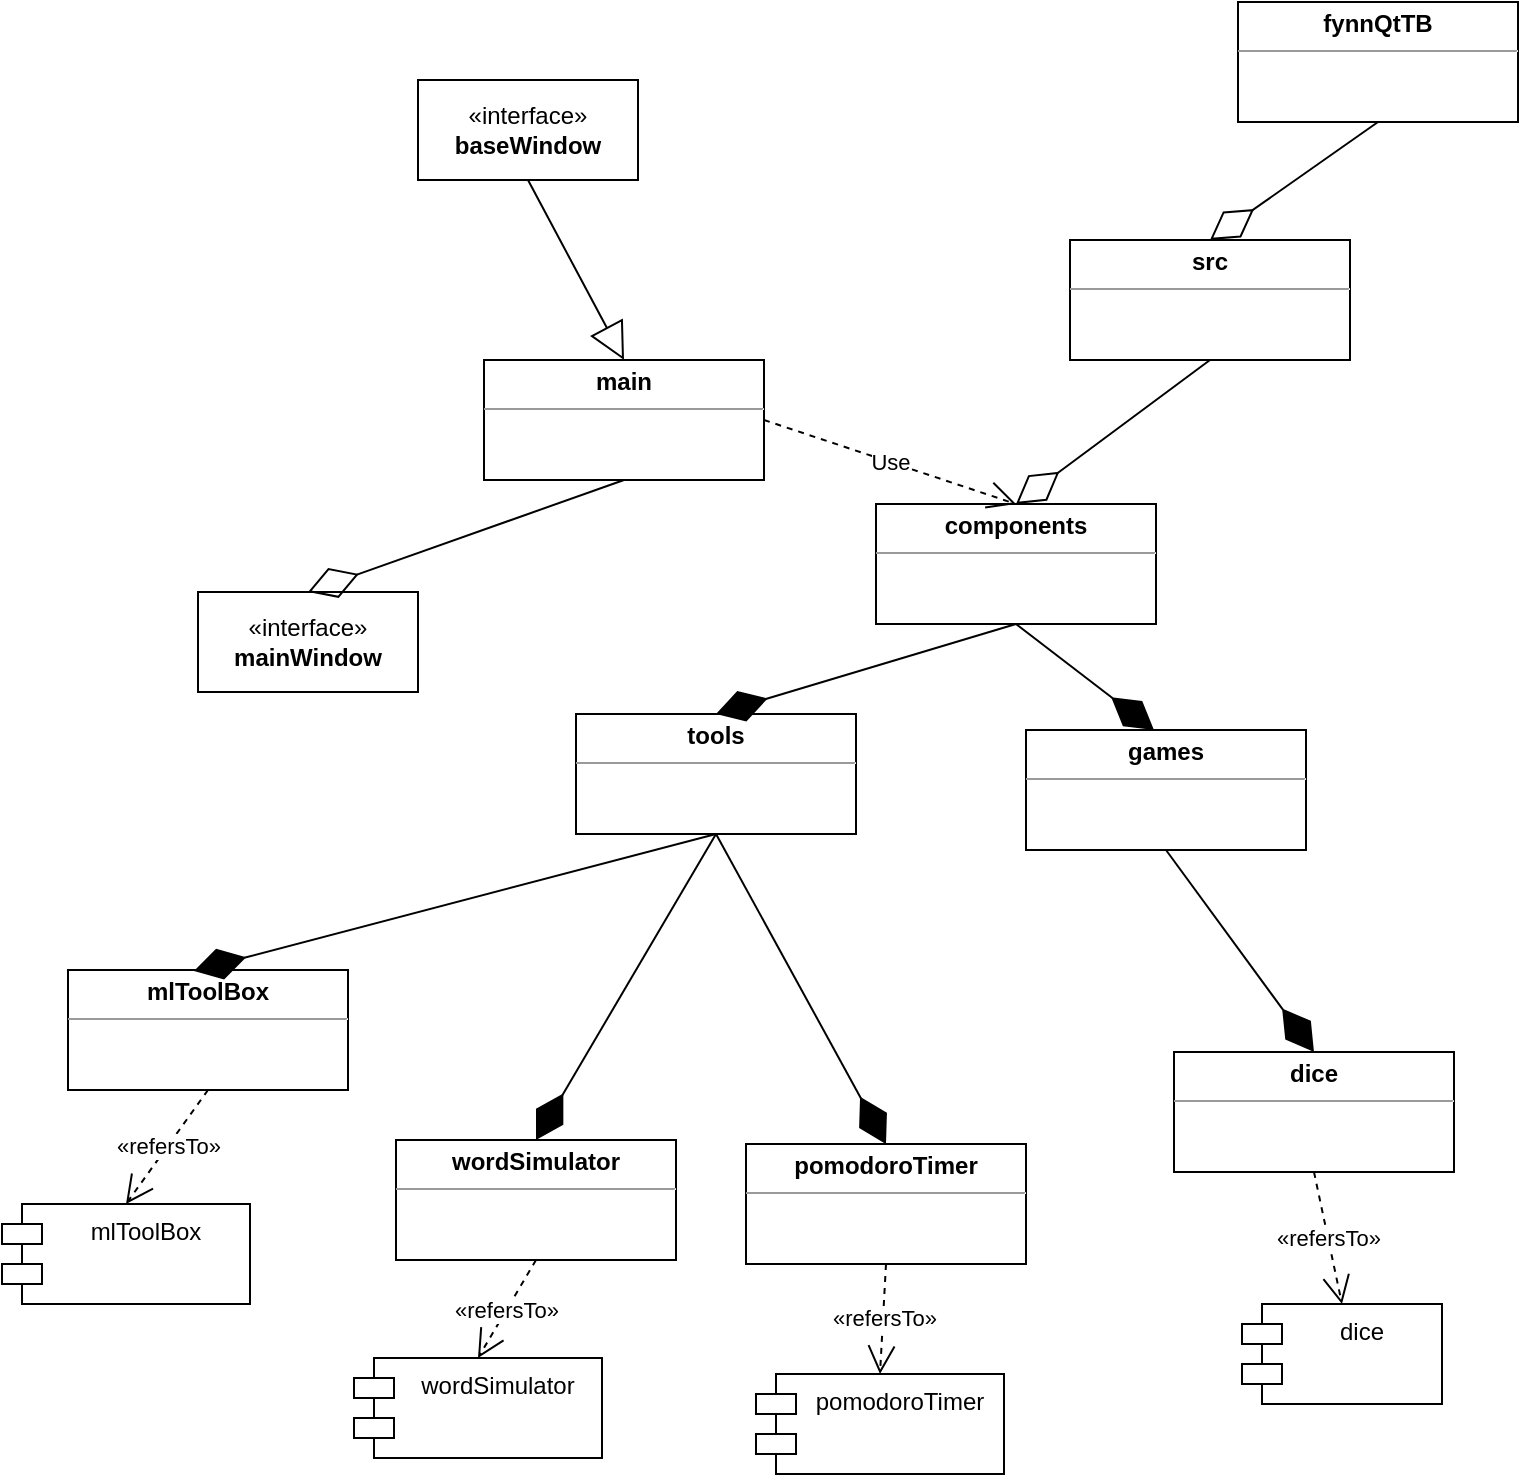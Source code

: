 <mxfile version="23.0.2" type="onedrive">
  <diagram id="wxXbDZ20DMeMvf6T750b" name="第 1 页">
    <mxGraphModel dx="1229" dy="276" grid="0" gridSize="10" guides="1" tooltips="1" connect="1" arrows="1" fold="1" page="0" pageScale="1" pageWidth="827" pageHeight="1169" math="0" shadow="0">
      <root>
        <mxCell id="0" />
        <mxCell id="1" parent="0" />
        <mxCell id="im0bel88ZuAMU8q5Ii3r-2" value="&lt;p style=&quot;margin:0px;margin-top:4px;text-align:center;&quot;&gt;&lt;b&gt;fynnQtTB&lt;/b&gt;&lt;/p&gt;&lt;hr size=&quot;1&quot;&gt;&lt;div style=&quot;height:2px;&quot;&gt;&lt;/div&gt;" style="verticalAlign=top;align=left;overflow=fill;fontSize=12;fontFamily=Helvetica;html=1;whiteSpace=wrap;" parent="1" vertex="1">
          <mxGeometry x="130" y="427" width="140" height="60" as="geometry" />
        </mxCell>
        <mxCell id="im0bel88ZuAMU8q5Ii3r-3" value="&lt;p style=&quot;margin:0px;margin-top:4px;text-align:center;&quot;&gt;&lt;b&gt;tools&lt;/b&gt;&lt;/p&gt;&lt;hr size=&quot;1&quot;&gt;&lt;div style=&quot;height:2px;&quot;&gt;&lt;/div&gt;" style="verticalAlign=top;align=left;overflow=fill;fontSize=12;fontFamily=Helvetica;html=1;whiteSpace=wrap;" parent="1" vertex="1">
          <mxGeometry x="-201" y="783" width="140" height="60" as="geometry" />
        </mxCell>
        <mxCell id="im0bel88ZuAMU8q5Ii3r-4" value="&lt;p style=&quot;margin:0px;margin-top:4px;text-align:center;&quot;&gt;&lt;b&gt;games&lt;/b&gt;&lt;/p&gt;&lt;hr size=&quot;1&quot;&gt;&lt;div style=&quot;height:2px;&quot;&gt;&lt;/div&gt;" style="verticalAlign=top;align=left;overflow=fill;fontSize=12;fontFamily=Helvetica;html=1;whiteSpace=wrap;" parent="1" vertex="1">
          <mxGeometry x="24" y="791" width="140" height="60" as="geometry" />
        </mxCell>
        <mxCell id="im0bel88ZuAMU8q5Ii3r-5" value="&lt;p style=&quot;margin:0px;margin-top:4px;text-align:center;&quot;&gt;&lt;b&gt;dice&lt;/b&gt;&lt;/p&gt;&lt;hr size=&quot;1&quot;&gt;&lt;div style=&quot;height:2px;&quot;&gt;&lt;/div&gt;" style="verticalAlign=top;align=left;overflow=fill;fontSize=12;fontFamily=Helvetica;html=1;whiteSpace=wrap;" parent="1" vertex="1">
          <mxGeometry x="98" y="952" width="140" height="60" as="geometry" />
        </mxCell>
        <mxCell id="im0bel88ZuAMU8q5Ii3r-6" value="&lt;p style=&quot;margin:0px;margin-top:4px;text-align:center;&quot;&gt;&lt;b&gt;components&lt;/b&gt;&lt;/p&gt;&lt;hr size=&quot;1&quot;&gt;&lt;div style=&quot;height:2px;&quot;&gt;&lt;/div&gt;" style="verticalAlign=top;align=left;overflow=fill;fontSize=12;fontFamily=Helvetica;html=1;whiteSpace=wrap;" parent="1" vertex="1">
          <mxGeometry x="-51" y="678" width="140" height="60" as="geometry" />
        </mxCell>
        <mxCell id="im0bel88ZuAMU8q5Ii3r-7" value="&lt;p style=&quot;margin:0px;margin-top:4px;text-align:center;&quot;&gt;&lt;b&gt;src&lt;/b&gt;&lt;/p&gt;&lt;hr size=&quot;1&quot;&gt;&lt;div style=&quot;height:2px;&quot;&gt;&lt;/div&gt;" style="verticalAlign=top;align=left;overflow=fill;fontSize=12;fontFamily=Helvetica;html=1;whiteSpace=wrap;" parent="1" vertex="1">
          <mxGeometry x="46" y="546" width="140" height="60" as="geometry" />
        </mxCell>
        <mxCell id="im0bel88ZuAMU8q5Ii3r-8" value="" style="endArrow=diamondThin;endFill=0;endSize=24;html=1;rounded=0;entryX=0.5;entryY=0;entryDx=0;entryDy=0;exitX=0.5;exitY=1;exitDx=0;exitDy=0;" parent="1" source="im0bel88ZuAMU8q5Ii3r-2" target="im0bel88ZuAMU8q5Ii3r-7" edge="1">
          <mxGeometry width="160" relative="1" as="geometry">
            <mxPoint x="164" y="515" as="sourcePoint" />
            <mxPoint x="324" y="515" as="targetPoint" />
          </mxGeometry>
        </mxCell>
        <mxCell id="im0bel88ZuAMU8q5Ii3r-10" value="" style="endArrow=diamondThin;endFill=0;endSize=24;html=1;rounded=0;entryX=0.5;entryY=0;entryDx=0;entryDy=0;exitX=0.5;exitY=1;exitDx=0;exitDy=0;" parent="1" source="im0bel88ZuAMU8q5Ii3r-7" target="im0bel88ZuAMU8q5Ii3r-6" edge="1">
          <mxGeometry width="160" relative="1" as="geometry">
            <mxPoint x="72" y="603" as="sourcePoint" />
            <mxPoint x="-28" y="683" as="targetPoint" />
          </mxGeometry>
        </mxCell>
        <mxCell id="im0bel88ZuAMU8q5Ii3r-11" value="" style="endArrow=diamondThin;endFill=1;endSize=24;html=1;rounded=0;entryX=0.457;entryY=0;entryDx=0;entryDy=0;entryPerimeter=0;exitX=0.5;exitY=1;exitDx=0;exitDy=0;" parent="1" source="im0bel88ZuAMU8q5Ii3r-6" target="im0bel88ZuAMU8q5Ii3r-4" edge="1">
          <mxGeometry width="160" relative="1" as="geometry">
            <mxPoint x="65" y="757" as="sourcePoint" />
            <mxPoint x="103" y="870" as="targetPoint" />
          </mxGeometry>
        </mxCell>
        <mxCell id="im0bel88ZuAMU8q5Ii3r-12" value="" style="endArrow=diamondThin;endFill=1;endSize=24;html=1;rounded=0;exitX=0.5;exitY=1;exitDx=0;exitDy=0;entryX=0.5;entryY=0;entryDx=0;entryDy=0;" parent="1" source="im0bel88ZuAMU8q5Ii3r-6" target="im0bel88ZuAMU8q5Ii3r-3" edge="1">
          <mxGeometry width="160" relative="1" as="geometry">
            <mxPoint x="-144" y="678" as="sourcePoint" />
            <mxPoint x="-130" y="770" as="targetPoint" />
          </mxGeometry>
        </mxCell>
        <mxCell id="im0bel88ZuAMU8q5Ii3r-13" value="&lt;p style=&quot;margin:0px;margin-top:4px;text-align:center;&quot;&gt;&lt;b&gt;mlToolBox&lt;/b&gt;&lt;/p&gt;&lt;hr size=&quot;1&quot;&gt;&lt;div style=&quot;height:2px;&quot;&gt;&lt;/div&gt;" style="verticalAlign=top;align=left;overflow=fill;fontSize=12;fontFamily=Helvetica;html=1;whiteSpace=wrap;" parent="1" vertex="1">
          <mxGeometry x="-455" y="911" width="140" height="60" as="geometry" />
        </mxCell>
        <mxCell id="im0bel88ZuAMU8q5Ii3r-14" value="" style="endArrow=diamondThin;endFill=1;endSize=24;html=1;rounded=0;exitX=0.5;exitY=1;exitDx=0;exitDy=0;entryX=0.45;entryY=0.008;entryDx=0;entryDy=0;entryPerimeter=0;" parent="1" source="im0bel88ZuAMU8q5Ii3r-3" target="im0bel88ZuAMU8q5Ii3r-13" edge="1">
          <mxGeometry width="160" relative="1" as="geometry">
            <mxPoint x="-127" y="846" as="sourcePoint" />
            <mxPoint x="-277" y="891" as="targetPoint" />
          </mxGeometry>
        </mxCell>
        <mxCell id="im0bel88ZuAMU8q5Ii3r-15" value="" style="endArrow=diamondThin;endFill=1;endSize=24;html=1;rounded=0;exitX=0.5;exitY=1;exitDx=0;exitDy=0;entryX=0.5;entryY=0;entryDx=0;entryDy=0;" parent="1" source="im0bel88ZuAMU8q5Ii3r-4" target="im0bel88ZuAMU8q5Ii3r-5" edge="1">
          <mxGeometry width="160" relative="1" as="geometry">
            <mxPoint x="87" y="893" as="sourcePoint" />
            <mxPoint x="-63" y="938" as="targetPoint" />
          </mxGeometry>
        </mxCell>
        <mxCell id="im0bel88ZuAMU8q5Ii3r-16" value="dice" style="shape=module;align=left;spacingLeft=20;align=center;verticalAlign=top;whiteSpace=wrap;html=1;" parent="1" vertex="1">
          <mxGeometry x="132" y="1078" width="100" height="50" as="geometry" />
        </mxCell>
        <mxCell id="im0bel88ZuAMU8q5Ii3r-17" value="pomodoroTimer" style="shape=module;align=left;spacingLeft=20;align=center;verticalAlign=top;whiteSpace=wrap;html=1;" parent="1" vertex="1">
          <mxGeometry x="-111" y="1113" width="124" height="50" as="geometry" />
        </mxCell>
        <mxCell id="im0bel88ZuAMU8q5Ii3r-18" value="&lt;p style=&quot;margin:0px;margin-top:4px;text-align:center;&quot;&gt;&lt;b&gt;wordSimulator&lt;/b&gt;&lt;/p&gt;&lt;hr size=&quot;1&quot;&gt;&lt;div style=&quot;height:2px;&quot;&gt;&lt;/div&gt;" style="verticalAlign=top;align=left;overflow=fill;fontSize=12;fontFamily=Helvetica;html=1;whiteSpace=wrap;" parent="1" vertex="1">
          <mxGeometry x="-291" y="996" width="140" height="60" as="geometry" />
        </mxCell>
        <mxCell id="im0bel88ZuAMU8q5Ii3r-19" value="&lt;p style=&quot;margin:0px;margin-top:4px;text-align:center;&quot;&gt;&lt;b&gt;pomodoroTimer&lt;/b&gt;&lt;/p&gt;&lt;hr size=&quot;1&quot;&gt;&lt;div style=&quot;height:2px;&quot;&gt;&lt;/div&gt;" style="verticalAlign=top;align=left;overflow=fill;fontSize=12;fontFamily=Helvetica;html=1;whiteSpace=wrap;" parent="1" vertex="1">
          <mxGeometry x="-116" y="998" width="140" height="60" as="geometry" />
        </mxCell>
        <mxCell id="im0bel88ZuAMU8q5Ii3r-20" value="" style="endArrow=diamondThin;endFill=1;endSize=24;html=1;rounded=0;exitX=0.5;exitY=1;exitDx=0;exitDy=0;entryX=0.5;entryY=0;entryDx=0;entryDy=0;" parent="1" source="im0bel88ZuAMU8q5Ii3r-3" target="im0bel88ZuAMU8q5Ii3r-18" edge="1">
          <mxGeometry width="160" relative="1" as="geometry">
            <mxPoint x="-121" y="853" as="sourcePoint" />
            <mxPoint x="-382" y="921" as="targetPoint" />
          </mxGeometry>
        </mxCell>
        <mxCell id="im0bel88ZuAMU8q5Ii3r-21" value="" style="endArrow=diamondThin;endFill=1;endSize=24;html=1;rounded=0;exitX=0.5;exitY=1;exitDx=0;exitDy=0;entryX=0.5;entryY=0;entryDx=0;entryDy=0;" parent="1" source="im0bel88ZuAMU8q5Ii3r-3" target="im0bel88ZuAMU8q5Ii3r-19" edge="1">
          <mxGeometry width="160" relative="1" as="geometry">
            <mxPoint x="-91" y="986" as="sourcePoint" />
            <mxPoint x="-352" y="1054" as="targetPoint" />
          </mxGeometry>
        </mxCell>
        <mxCell id="im0bel88ZuAMU8q5Ii3r-22" value="«interface»&lt;br&gt;&lt;b&gt;baseWindow&lt;/b&gt;" style="html=1;whiteSpace=wrap;" parent="1" vertex="1">
          <mxGeometry x="-280" y="466" width="110" height="50" as="geometry" />
        </mxCell>
        <mxCell id="im0bel88ZuAMU8q5Ii3r-23" value="" style="endArrow=block;endSize=16;endFill=0;html=1;rounded=0;exitX=0.5;exitY=1;exitDx=0;exitDy=0;entryX=0.5;entryY=0;entryDx=0;entryDy=0;" parent="1" source="im0bel88ZuAMU8q5Ii3r-22" target="im0bel88ZuAMU8q5Ii3r-24" edge="1">
          <mxGeometry width="160" relative="1" as="geometry">
            <mxPoint x="-422" y="810" as="sourcePoint" />
            <mxPoint x="-363" y="763" as="targetPoint" />
          </mxGeometry>
        </mxCell>
        <mxCell id="im0bel88ZuAMU8q5Ii3r-24" value="&lt;p style=&quot;margin:0px;margin-top:4px;text-align:center;&quot;&gt;&lt;b&gt;main&lt;/b&gt;&lt;/p&gt;&lt;hr size=&quot;1&quot;&gt;&lt;div style=&quot;height:2px;&quot;&gt;&lt;/div&gt;" style="verticalAlign=top;align=left;overflow=fill;fontSize=12;fontFamily=Helvetica;html=1;whiteSpace=wrap;" parent="1" vertex="1">
          <mxGeometry x="-247" y="606" width="140" height="60" as="geometry" />
        </mxCell>
        <mxCell id="im0bel88ZuAMU8q5Ii3r-25" value="Use" style="endArrow=open;endSize=12;dashed=1;html=1;rounded=0;entryX=0.5;entryY=0;entryDx=0;entryDy=0;exitX=1;exitY=0.5;exitDx=0;exitDy=0;" parent="1" source="im0bel88ZuAMU8q5Ii3r-24" target="im0bel88ZuAMU8q5Ii3r-6" edge="1">
          <mxGeometry width="160" relative="1" as="geometry">
            <mxPoint x="-223" y="674" as="sourcePoint" />
            <mxPoint x="-63" y="674" as="targetPoint" />
          </mxGeometry>
        </mxCell>
        <mxCell id="im0bel88ZuAMU8q5Ii3r-26" value="wordSimulator" style="shape=module;align=left;spacingLeft=20;align=center;verticalAlign=top;whiteSpace=wrap;html=1;" parent="1" vertex="1">
          <mxGeometry x="-312" y="1105" width="124" height="50" as="geometry" />
        </mxCell>
        <mxCell id="im0bel88ZuAMU8q5Ii3r-27" value="mlToolBox" style="shape=module;align=left;spacingLeft=20;align=center;verticalAlign=top;whiteSpace=wrap;html=1;" parent="1" vertex="1">
          <mxGeometry x="-488" y="1028" width="124" height="50" as="geometry" />
        </mxCell>
        <mxCell id="im0bel88ZuAMU8q5Ii3r-28" value="«refersTo»" style="endArrow=open;endSize=12;dashed=1;html=1;rounded=0;exitX=0.5;exitY=1;exitDx=0;exitDy=0;entryX=0.5;entryY=0;entryDx=0;entryDy=0;" parent="1" source="im0bel88ZuAMU8q5Ii3r-13" target="im0bel88ZuAMU8q5Ii3r-27" edge="1">
          <mxGeometry width="160" relative="1" as="geometry">
            <mxPoint x="-422" y="1030" as="sourcePoint" />
            <mxPoint x="-262" y="1030" as="targetPoint" />
          </mxGeometry>
        </mxCell>
        <mxCell id="im0bel88ZuAMU8q5Ii3r-29" value="«refersTo»" style="endArrow=open;endSize=12;dashed=1;html=1;rounded=0;exitX=0.5;exitY=1;exitDx=0;exitDy=0;entryX=0.5;entryY=0;entryDx=0;entryDy=0;" parent="1" source="im0bel88ZuAMU8q5Ii3r-18" target="im0bel88ZuAMU8q5Ii3r-26" edge="1">
          <mxGeometry width="160" relative="1" as="geometry">
            <mxPoint x="-375" y="981" as="sourcePoint" />
            <mxPoint x="-416" y="1038" as="targetPoint" />
          </mxGeometry>
        </mxCell>
        <mxCell id="im0bel88ZuAMU8q5Ii3r-30" value="«refersTo»" style="endArrow=open;endSize=12;dashed=1;html=1;rounded=0;exitX=0.5;exitY=1;exitDx=0;exitDy=0;entryX=0.5;entryY=0;entryDx=0;entryDy=0;" parent="1" source="im0bel88ZuAMU8q5Ii3r-19" target="im0bel88ZuAMU8q5Ii3r-17" edge="1">
          <mxGeometry width="160" relative="1" as="geometry">
            <mxPoint x="-365" y="991" as="sourcePoint" />
            <mxPoint x="-406" y="1048" as="targetPoint" />
          </mxGeometry>
        </mxCell>
        <mxCell id="im0bel88ZuAMU8q5Ii3r-31" value="«refersTo»" style="endArrow=open;endSize=12;dashed=1;html=1;rounded=0;exitX=0.5;exitY=1;exitDx=0;exitDy=0;entryX=0.5;entryY=0;entryDx=0;entryDy=0;" parent="1" source="im0bel88ZuAMU8q5Ii3r-5" target="im0bel88ZuAMU8q5Ii3r-16" edge="1">
          <mxGeometry width="160" relative="1" as="geometry">
            <mxPoint x="-355" y="1001" as="sourcePoint" />
            <mxPoint x="-396" y="1058" as="targetPoint" />
          </mxGeometry>
        </mxCell>
        <mxCell id="im0bel88ZuAMU8q5Ii3r-32" value="«interface»&lt;br&gt;&lt;b&gt;mainWindow&lt;/b&gt;" style="html=1;whiteSpace=wrap;" parent="1" vertex="1">
          <mxGeometry x="-390" y="722" width="110" height="50" as="geometry" />
        </mxCell>
        <mxCell id="im0bel88ZuAMU8q5Ii3r-33" value="" style="endArrow=diamondThin;endFill=0;endSize=24;html=1;rounded=0;exitX=0.5;exitY=1;exitDx=0;exitDy=0;entryX=0.5;entryY=0;entryDx=0;entryDy=0;" parent="1" source="im0bel88ZuAMU8q5Ii3r-24" target="im0bel88ZuAMU8q5Ii3r-32" edge="1">
          <mxGeometry width="160" relative="1" as="geometry">
            <mxPoint x="-257" y="620" as="sourcePoint" />
            <mxPoint x="-358" y="692" as="targetPoint" />
          </mxGeometry>
        </mxCell>
      </root>
    </mxGraphModel>
  </diagram>
</mxfile>
